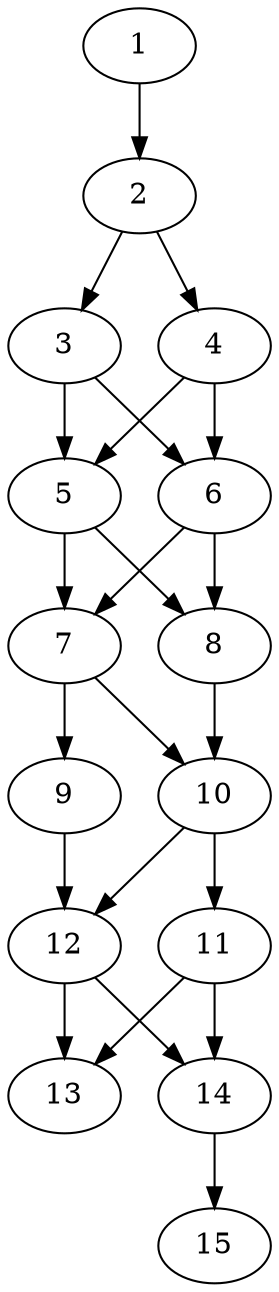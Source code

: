 // DAG automatically generated by daggen at Thu Oct  3 13:59:27 2019
// ./daggen --dot -n 15 --ccr 0.5 --fat 0.3 --regular 0.9 --density 0.9 --mindata 5242880 --maxdata 52428800 
digraph G {
  1 [size="66988032", alpha="0.16", expect_size="33494016"] 
  1 -> 2 [size ="33494016"]
  2 [size="70535168", alpha="0.13", expect_size="35267584"] 
  2 -> 3 [size ="35267584"]
  2 -> 4 [size ="35267584"]
  3 [size="16138240", alpha="0.10", expect_size="8069120"] 
  3 -> 5 [size ="8069120"]
  3 -> 6 [size ="8069120"]
  4 [size="99246080", alpha="0.16", expect_size="49623040"] 
  4 -> 5 [size ="49623040"]
  4 -> 6 [size ="49623040"]
  5 [size="78512128", alpha="0.17", expect_size="39256064"] 
  5 -> 7 [size ="39256064"]
  5 -> 8 [size ="39256064"]
  6 [size="65396736", alpha="0.12", expect_size="32698368"] 
  6 -> 7 [size ="32698368"]
  6 -> 8 [size ="32698368"]
  7 [size="25993216", alpha="0.12", expect_size="12996608"] 
  7 -> 9 [size ="12996608"]
  7 -> 10 [size ="12996608"]
  8 [size="74309632", alpha="0.15", expect_size="37154816"] 
  8 -> 10 [size ="37154816"]
  9 [size="30060544", alpha="0.11", expect_size="15030272"] 
  9 -> 12 [size ="15030272"]
  10 [size="13740032", alpha="0.09", expect_size="6870016"] 
  10 -> 11 [size ="6870016"]
  10 -> 12 [size ="6870016"]
  11 [size="99708928", alpha="0.14", expect_size="49854464"] 
  11 -> 13 [size ="49854464"]
  11 -> 14 [size ="49854464"]
  12 [size="78587904", alpha="0.05", expect_size="39293952"] 
  12 -> 13 [size ="39293952"]
  12 -> 14 [size ="39293952"]
  13 [size="43950080", alpha="0.14", expect_size="21975040"] 
  14 [size="91119616", alpha="0.15", expect_size="45559808"] 
  14 -> 15 [size ="45559808"]
  15 [size="74164224", alpha="0.15", expect_size="37082112"] 
}
